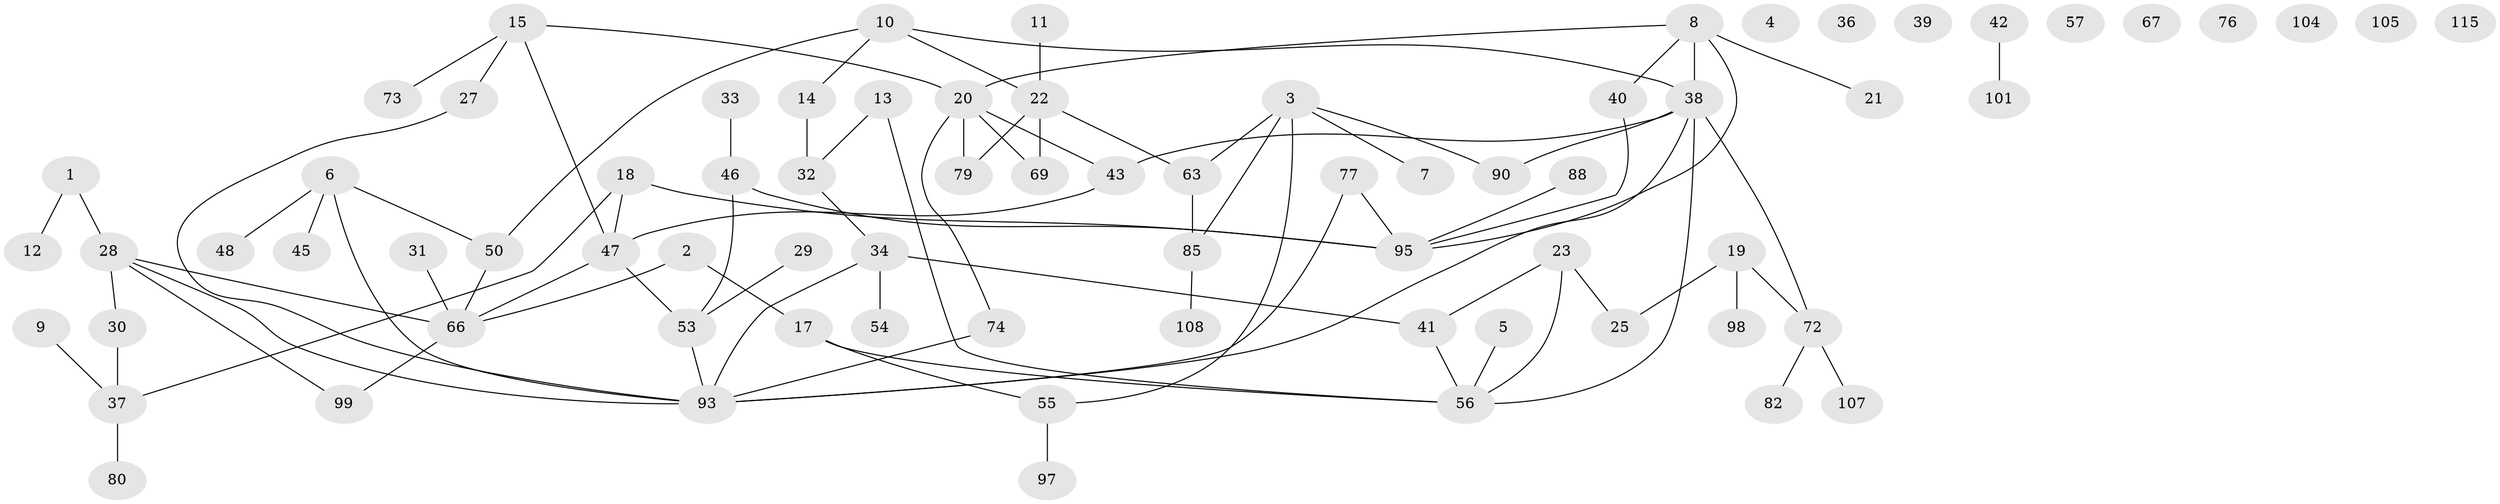 // original degree distribution, {2: 0.24347826086956523, 1: 0.2782608695652174, 5: 0.05217391304347826, 0: 0.0782608695652174, 4: 0.13043478260869565, 3: 0.20869565217391303, 8: 0.008695652173913044}
// Generated by graph-tools (version 1.1) at 2025/41/03/06/25 10:41:24]
// undirected, 75 vertices, 89 edges
graph export_dot {
graph [start="1"]
  node [color=gray90,style=filled];
  1 [super="+70"];
  2 [super="+92"];
  3 [super="+16"];
  4;
  5 [super="+62"];
  6 [super="+35"];
  7;
  8 [super="+87"];
  9 [super="+96"];
  10 [super="+26"];
  11;
  12;
  13 [super="+68"];
  14;
  15 [super="+106"];
  17 [super="+64"];
  18 [super="+59"];
  19 [super="+24"];
  20 [super="+89"];
  21;
  22 [super="+52"];
  23 [super="+78"];
  25;
  27 [super="+60"];
  28 [super="+103"];
  29 [super="+49"];
  30 [super="+58"];
  31;
  32;
  33;
  34 [super="+44"];
  36;
  37 [super="+113"];
  38 [super="+51"];
  39;
  40;
  41 [super="+83"];
  42 [super="+111"];
  43 [super="+75"];
  45;
  46;
  47 [super="+91"];
  48;
  50 [super="+114"];
  53 [super="+61"];
  54;
  55 [super="+94"];
  56 [super="+65"];
  57;
  63 [super="+71"];
  66 [super="+109"];
  67;
  69;
  72 [super="+81"];
  73 [super="+86"];
  74;
  76;
  77 [super="+100"];
  79 [super="+84"];
  80;
  82;
  85;
  88;
  90;
  93 [super="+102"];
  95 [super="+110"];
  97;
  98;
  99 [super="+112"];
  101;
  104;
  105;
  107;
  108;
  115;
  1 -- 12;
  1 -- 28;
  2 -- 66;
  2 -- 17;
  3 -- 7;
  3 -- 55;
  3 -- 63;
  3 -- 85;
  3 -- 90;
  5 -- 56;
  6 -- 93;
  6 -- 48;
  6 -- 50;
  6 -- 45;
  8 -- 20;
  8 -- 40;
  8 -- 95;
  8 -- 21;
  8 -- 38;
  9 -- 37;
  10 -- 50;
  10 -- 14;
  10 -- 22;
  10 -- 38;
  11 -- 22;
  13 -- 32;
  13 -- 56;
  14 -- 32;
  15 -- 27;
  15 -- 73;
  15 -- 20;
  15 -- 47;
  17 -- 55;
  17 -- 56;
  18 -- 47;
  18 -- 37;
  18 -- 95;
  19 -- 25;
  19 -- 98;
  19 -- 72;
  20 -- 69;
  20 -- 74;
  20 -- 79;
  20 -- 43;
  22 -- 69;
  22 -- 79;
  22 -- 63;
  23 -- 25;
  23 -- 56;
  23 -- 41;
  27 -- 93;
  28 -- 93;
  28 -- 30;
  28 -- 66;
  28 -- 99;
  29 -- 53;
  30 -- 37;
  31 -- 66;
  32 -- 34;
  33 -- 46;
  34 -- 54;
  34 -- 41;
  34 -- 93;
  37 -- 80;
  38 -- 72;
  38 -- 43;
  38 -- 56;
  38 -- 90;
  38 -- 93;
  40 -- 95;
  41 -- 56;
  42 -- 101;
  43 -- 47;
  46 -- 95;
  46 -- 53;
  47 -- 53;
  47 -- 66;
  50 -- 66;
  53 -- 93;
  55 -- 97;
  63 -- 85;
  66 -- 99;
  72 -- 82;
  72 -- 107;
  74 -- 93;
  77 -- 93;
  77 -- 95;
  85 -- 108;
  88 -- 95;
}
